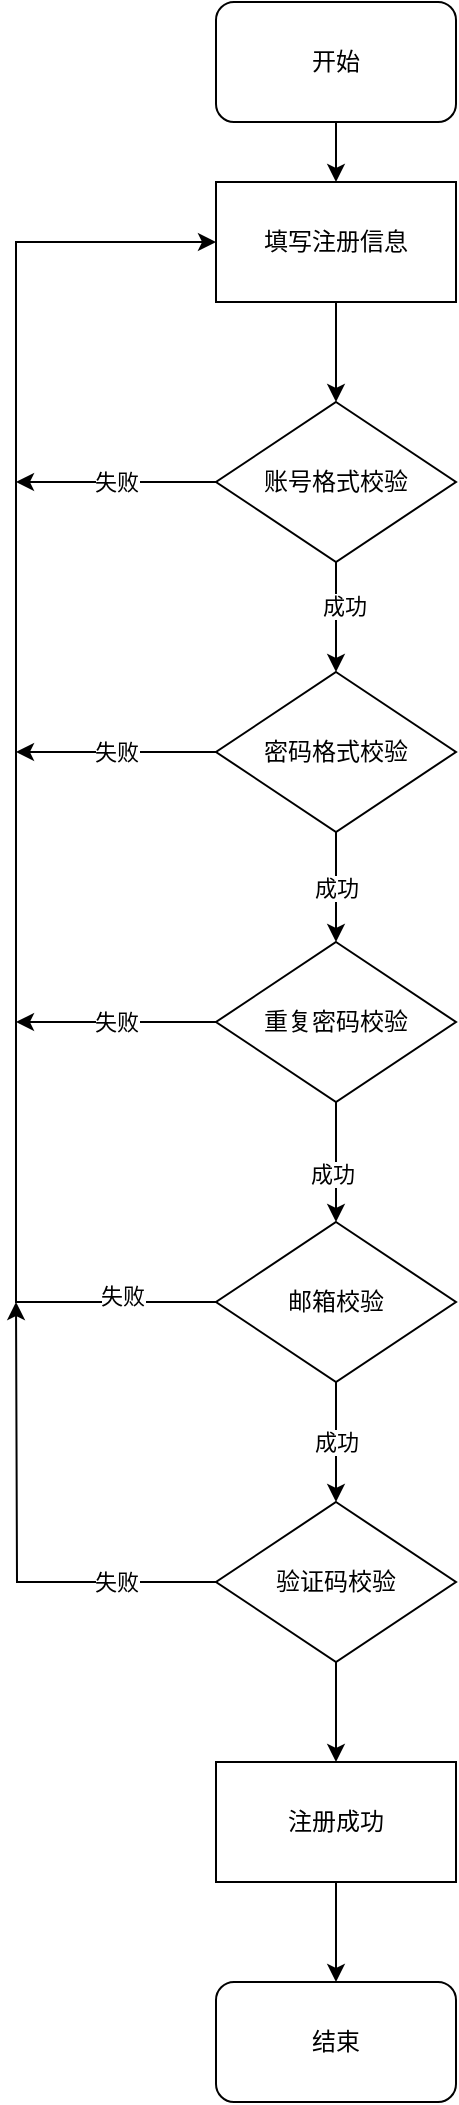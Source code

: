 <mxfile version="21.3.2" type="github">
  <diagram name="第 1 页" id="-bq4I37ISUpjir0ef7ZN">
    <mxGraphModel dx="2375" dy="1520" grid="1" gridSize="10" guides="1" tooltips="1" connect="1" arrows="1" fold="1" page="1" pageScale="1" pageWidth="827" pageHeight="1169" math="0" shadow="0">
      <root>
        <mxCell id="0" />
        <mxCell id="1" parent="0" />
        <mxCell id="_Yjp96CzMvQDOWMM9cIU-6" value="" style="edgeStyle=orthogonalEdgeStyle;rounded=0;orthogonalLoop=1;jettySize=auto;html=1;" edge="1" parent="1" source="_Yjp96CzMvQDOWMM9cIU-1" target="_Yjp96CzMvQDOWMM9cIU-2">
          <mxGeometry relative="1" as="geometry" />
        </mxCell>
        <mxCell id="_Yjp96CzMvQDOWMM9cIU-1" value="开始" style="rounded=1;whiteSpace=wrap;html=1;" vertex="1" parent="1">
          <mxGeometry x="360" y="170" width="120" height="60" as="geometry" />
        </mxCell>
        <mxCell id="_Yjp96CzMvQDOWMM9cIU-7" value="" style="edgeStyle=orthogonalEdgeStyle;rounded=0;orthogonalLoop=1;jettySize=auto;html=1;" edge="1" parent="1" source="_Yjp96CzMvQDOWMM9cIU-2" target="_Yjp96CzMvQDOWMM9cIU-3">
          <mxGeometry relative="1" as="geometry" />
        </mxCell>
        <mxCell id="_Yjp96CzMvQDOWMM9cIU-2" value="填写注册信息" style="rounded=0;whiteSpace=wrap;html=1;" vertex="1" parent="1">
          <mxGeometry x="360" y="260" width="120" height="60" as="geometry" />
        </mxCell>
        <mxCell id="_Yjp96CzMvQDOWMM9cIU-8" value="" style="edgeStyle=orthogonalEdgeStyle;rounded=0;orthogonalLoop=1;jettySize=auto;html=1;" edge="1" parent="1" source="_Yjp96CzMvQDOWMM9cIU-3" target="_Yjp96CzMvQDOWMM9cIU-4">
          <mxGeometry relative="1" as="geometry" />
        </mxCell>
        <mxCell id="_Yjp96CzMvQDOWMM9cIU-21" value="成功" style="edgeLabel;html=1;align=center;verticalAlign=middle;resizable=0;points=[];" vertex="1" connectable="0" parent="_Yjp96CzMvQDOWMM9cIU-8">
          <mxGeometry x="-0.2" y="4" relative="1" as="geometry">
            <mxPoint as="offset" />
          </mxGeometry>
        </mxCell>
        <mxCell id="_Yjp96CzMvQDOWMM9cIU-15" value="失败" style="edgeStyle=orthogonalEdgeStyle;rounded=0;orthogonalLoop=1;jettySize=auto;html=1;" edge="1" parent="1" source="_Yjp96CzMvQDOWMM9cIU-3">
          <mxGeometry relative="1" as="geometry">
            <mxPoint x="260" y="410" as="targetPoint" />
          </mxGeometry>
        </mxCell>
        <mxCell id="_Yjp96CzMvQDOWMM9cIU-3" value="账号格式校验" style="rhombus;whiteSpace=wrap;html=1;" vertex="1" parent="1">
          <mxGeometry x="360" y="370" width="120" height="80" as="geometry" />
        </mxCell>
        <mxCell id="_Yjp96CzMvQDOWMM9cIU-9" value="成功" style="edgeStyle=orthogonalEdgeStyle;rounded=0;orthogonalLoop=1;jettySize=auto;html=1;" edge="1" parent="1" source="_Yjp96CzMvQDOWMM9cIU-4" target="_Yjp96CzMvQDOWMM9cIU-5">
          <mxGeometry relative="1" as="geometry" />
        </mxCell>
        <mxCell id="_Yjp96CzMvQDOWMM9cIU-16" value="失败" style="edgeStyle=orthogonalEdgeStyle;rounded=0;orthogonalLoop=1;jettySize=auto;html=1;" edge="1" parent="1" source="_Yjp96CzMvQDOWMM9cIU-4">
          <mxGeometry relative="1" as="geometry">
            <mxPoint x="260" y="545" as="targetPoint" />
          </mxGeometry>
        </mxCell>
        <mxCell id="_Yjp96CzMvQDOWMM9cIU-4" value="密码格式校验" style="rhombus;whiteSpace=wrap;html=1;" vertex="1" parent="1">
          <mxGeometry x="360" y="505" width="120" height="80" as="geometry" />
        </mxCell>
        <mxCell id="_Yjp96CzMvQDOWMM9cIU-11" value="" style="edgeStyle=orthogonalEdgeStyle;rounded=0;orthogonalLoop=1;jettySize=auto;html=1;" edge="1" parent="1" source="_Yjp96CzMvQDOWMM9cIU-5" target="_Yjp96CzMvQDOWMM9cIU-10">
          <mxGeometry relative="1" as="geometry" />
        </mxCell>
        <mxCell id="_Yjp96CzMvQDOWMM9cIU-22" value="成功" style="edgeLabel;html=1;align=center;verticalAlign=middle;resizable=0;points=[];" vertex="1" connectable="0" parent="_Yjp96CzMvQDOWMM9cIU-11">
          <mxGeometry x="0.2" y="-2" relative="1" as="geometry">
            <mxPoint as="offset" />
          </mxGeometry>
        </mxCell>
        <mxCell id="_Yjp96CzMvQDOWMM9cIU-17" value="失败" style="edgeStyle=orthogonalEdgeStyle;rounded=0;orthogonalLoop=1;jettySize=auto;html=1;" edge="1" parent="1" source="_Yjp96CzMvQDOWMM9cIU-5">
          <mxGeometry relative="1" as="geometry">
            <mxPoint x="260" y="680" as="targetPoint" />
          </mxGeometry>
        </mxCell>
        <mxCell id="_Yjp96CzMvQDOWMM9cIU-5" value="重复密码校验" style="rhombus;whiteSpace=wrap;html=1;" vertex="1" parent="1">
          <mxGeometry x="360" y="640" width="120" height="80" as="geometry" />
        </mxCell>
        <mxCell id="_Yjp96CzMvQDOWMM9cIU-13" style="edgeStyle=orthogonalEdgeStyle;rounded=0;orthogonalLoop=1;jettySize=auto;html=1;entryX=0;entryY=0.5;entryDx=0;entryDy=0;" edge="1" parent="1" source="_Yjp96CzMvQDOWMM9cIU-10" target="_Yjp96CzMvQDOWMM9cIU-2">
          <mxGeometry relative="1" as="geometry">
            <mxPoint x="260" y="290" as="targetPoint" />
            <Array as="points">
              <mxPoint x="260" y="820" />
              <mxPoint x="260" y="290" />
            </Array>
          </mxGeometry>
        </mxCell>
        <mxCell id="_Yjp96CzMvQDOWMM9cIU-29" value="失败" style="edgeLabel;html=1;align=center;verticalAlign=middle;resizable=0;points=[];" vertex="1" connectable="0" parent="_Yjp96CzMvQDOWMM9cIU-13">
          <mxGeometry x="-0.871" y="-3" relative="1" as="geometry">
            <mxPoint as="offset" />
          </mxGeometry>
        </mxCell>
        <mxCell id="_Yjp96CzMvQDOWMM9cIU-19" value="成功" style="edgeStyle=orthogonalEdgeStyle;rounded=0;orthogonalLoop=1;jettySize=auto;html=1;" edge="1" parent="1" source="_Yjp96CzMvQDOWMM9cIU-10" target="_Yjp96CzMvQDOWMM9cIU-18">
          <mxGeometry relative="1" as="geometry" />
        </mxCell>
        <mxCell id="_Yjp96CzMvQDOWMM9cIU-10" value="邮箱校验" style="rhombus;whiteSpace=wrap;html=1;" vertex="1" parent="1">
          <mxGeometry x="360" y="780" width="120" height="80" as="geometry" />
        </mxCell>
        <mxCell id="_Yjp96CzMvQDOWMM9cIU-20" style="edgeStyle=orthogonalEdgeStyle;rounded=0;orthogonalLoop=1;jettySize=auto;html=1;" edge="1" parent="1" source="_Yjp96CzMvQDOWMM9cIU-18">
          <mxGeometry relative="1" as="geometry">
            <mxPoint x="260" y="820" as="targetPoint" />
          </mxGeometry>
        </mxCell>
        <mxCell id="_Yjp96CzMvQDOWMM9cIU-32" value="失败" style="edgeLabel;html=1;align=center;verticalAlign=middle;resizable=0;points=[];" vertex="1" connectable="0" parent="_Yjp96CzMvQDOWMM9cIU-20">
          <mxGeometry x="-0.583" relative="1" as="geometry">
            <mxPoint as="offset" />
          </mxGeometry>
        </mxCell>
        <mxCell id="_Yjp96CzMvQDOWMM9cIU-34" value="" style="edgeStyle=orthogonalEdgeStyle;rounded=0;orthogonalLoop=1;jettySize=auto;html=1;" edge="1" parent="1" source="_Yjp96CzMvQDOWMM9cIU-18" target="_Yjp96CzMvQDOWMM9cIU-33">
          <mxGeometry relative="1" as="geometry" />
        </mxCell>
        <mxCell id="_Yjp96CzMvQDOWMM9cIU-18" value="验证码校验" style="rhombus;whiteSpace=wrap;html=1;" vertex="1" parent="1">
          <mxGeometry x="360" y="920" width="120" height="80" as="geometry" />
        </mxCell>
        <mxCell id="_Yjp96CzMvQDOWMM9cIU-36" value="" style="edgeStyle=orthogonalEdgeStyle;rounded=0;orthogonalLoop=1;jettySize=auto;html=1;" edge="1" parent="1" source="_Yjp96CzMvQDOWMM9cIU-33" target="_Yjp96CzMvQDOWMM9cIU-35">
          <mxGeometry relative="1" as="geometry" />
        </mxCell>
        <mxCell id="_Yjp96CzMvQDOWMM9cIU-33" value="注册成功" style="whiteSpace=wrap;html=1;" vertex="1" parent="1">
          <mxGeometry x="360" y="1050" width="120" height="60" as="geometry" />
        </mxCell>
        <mxCell id="_Yjp96CzMvQDOWMM9cIU-35" value="结束" style="rounded=1;whiteSpace=wrap;html=1;" vertex="1" parent="1">
          <mxGeometry x="360" y="1160" width="120" height="60" as="geometry" />
        </mxCell>
      </root>
    </mxGraphModel>
  </diagram>
</mxfile>
